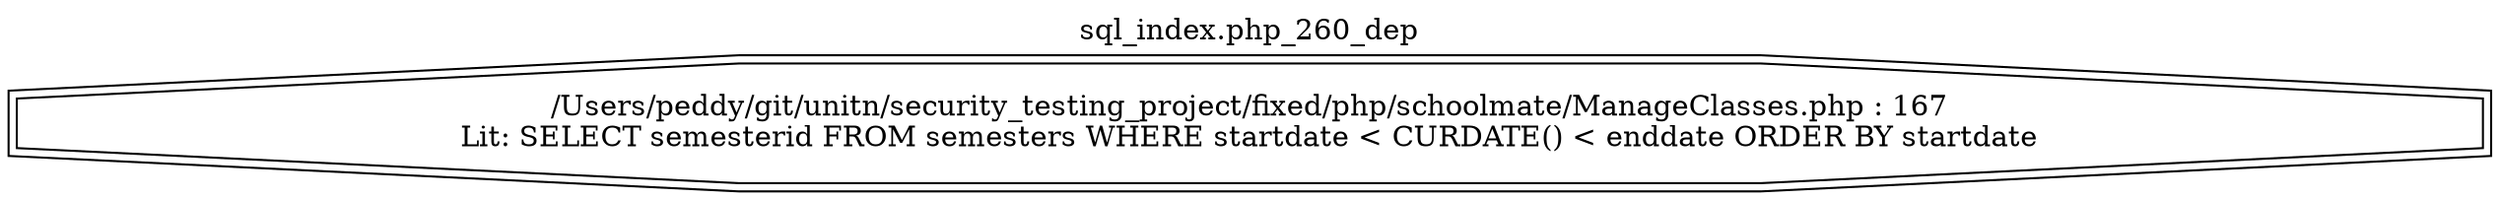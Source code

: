 digraph cfg {
  label="sql_index.php_260_dep";
  labelloc=t;
  n1 [shape=doubleoctagon, label="/Users/peddy/git/unitn/security_testing_project/fixed/php/schoolmate/ManageClasses.php : 167\nLit: SELECT semesterid FROM semesters WHERE startdate < CURDATE() < enddate ORDER BY startdate\n"];
}
